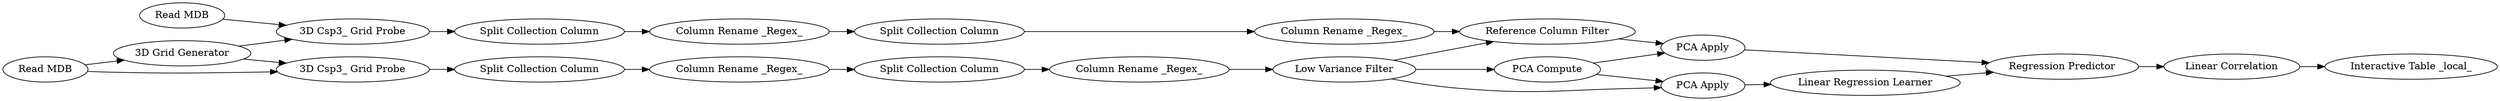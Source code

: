 digraph {
	"7192551386725509062_6" [label="Split Collection Column"]
	"-2621455892338126766_32" [label="Read MDB"]
	"-8446749542492397756_6" [label="Split Collection Column"]
	"7192551386725509062_5" [label="Column Rename _Regex_"]
	"-2621455892338126766_16" [label="Reference Column Filter"]
	"-2621455892338126766_18" [label="Regression Predictor"]
	"-2621455892338126766_24" [label="Linear Correlation"]
	"7192551386725509062_4" [label="Split Collection Column"]
	"-8446749542492397756_7" [label="Column Rename _Regex_"]
	"-2621455892338126766_2" [label="3D Grid Generator"]
	"-2621455892338126766_31" [label="Read MDB"]
	"-2621455892338126766_12" [label="Linear Regression Learner"]
	"-2621455892338126766_28" [label="3D Csp3_ Grid Probe"]
	"-2621455892338126766_21" [label="PCA Compute"]
	"-2621455892338126766_22" [label="PCA Apply"]
	"-8446749542492397756_5" [label="Column Rename _Regex_"]
	"-2621455892338126766_29" [label="3D Csp3_ Grid Probe"]
	"7192551386725509062_7" [label="Column Rename _Regex_"]
	"-2621455892338126766_20" [label="Interactive Table _local_"]
	"-2621455892338126766_8" [label="Low Variance Filter"]
	"-2621455892338126766_23" [label="PCA Apply"]
	"-8446749542492397756_4" [label="Split Collection Column"]
	"-2621455892338126766_28" -> "-8446749542492397756_4"
	"-2621455892338126766_8" -> "-2621455892338126766_21"
	"-2621455892338126766_2" -> "-2621455892338126766_28"
	"7192551386725509062_5" -> "7192551386725509062_6"
	"-2621455892338126766_24" -> "-2621455892338126766_20"
	"-2621455892338126766_8" -> "-2621455892338126766_16"
	"-8446749542492397756_7" -> "-2621455892338126766_8"
	"-8446749542492397756_4" -> "-8446749542492397756_5"
	"7192551386725509062_6" -> "7192551386725509062_7"
	"-2621455892338126766_31" -> "-2621455892338126766_28"
	"7192551386725509062_4" -> "7192551386725509062_5"
	"-2621455892338126766_22" -> "-2621455892338126766_12"
	"-2621455892338126766_2" -> "-2621455892338126766_29"
	"7192551386725509062_7" -> "-2621455892338126766_16"
	"-2621455892338126766_8" -> "-2621455892338126766_22"
	"-2621455892338126766_12" -> "-2621455892338126766_18"
	"-2621455892338126766_21" -> "-2621455892338126766_23"
	"-2621455892338126766_16" -> "-2621455892338126766_23"
	"-2621455892338126766_23" -> "-2621455892338126766_18"
	"-2621455892338126766_29" -> "7192551386725509062_4"
	"-2621455892338126766_18" -> "-2621455892338126766_24"
	"-8446749542492397756_6" -> "-8446749542492397756_7"
	"-8446749542492397756_5" -> "-8446749542492397756_6"
	"-2621455892338126766_32" -> "-2621455892338126766_29"
	"-2621455892338126766_31" -> "-2621455892338126766_2"
	"-2621455892338126766_21" -> "-2621455892338126766_22"
	rankdir=LR
}
